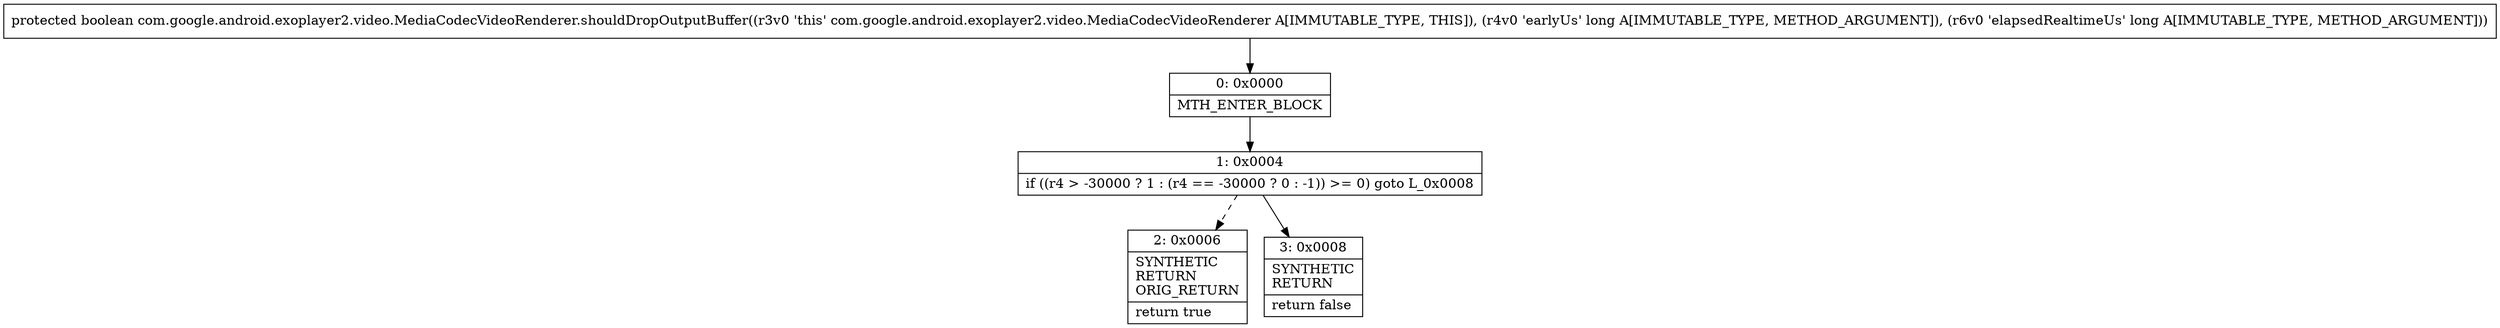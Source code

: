 digraph "CFG forcom.google.android.exoplayer2.video.MediaCodecVideoRenderer.shouldDropOutputBuffer(JJ)Z" {
Node_0 [shape=record,label="{0\:\ 0x0000|MTH_ENTER_BLOCK\l}"];
Node_1 [shape=record,label="{1\:\ 0x0004|if ((r4 \> \-30000 ? 1 : (r4 == \-30000 ? 0 : \-1)) \>= 0) goto L_0x0008\l}"];
Node_2 [shape=record,label="{2\:\ 0x0006|SYNTHETIC\lRETURN\lORIG_RETURN\l|return true\l}"];
Node_3 [shape=record,label="{3\:\ 0x0008|SYNTHETIC\lRETURN\l|return false\l}"];
MethodNode[shape=record,label="{protected boolean com.google.android.exoplayer2.video.MediaCodecVideoRenderer.shouldDropOutputBuffer((r3v0 'this' com.google.android.exoplayer2.video.MediaCodecVideoRenderer A[IMMUTABLE_TYPE, THIS]), (r4v0 'earlyUs' long A[IMMUTABLE_TYPE, METHOD_ARGUMENT]), (r6v0 'elapsedRealtimeUs' long A[IMMUTABLE_TYPE, METHOD_ARGUMENT])) }"];
MethodNode -> Node_0;
Node_0 -> Node_1;
Node_1 -> Node_2[style=dashed];
Node_1 -> Node_3;
}

